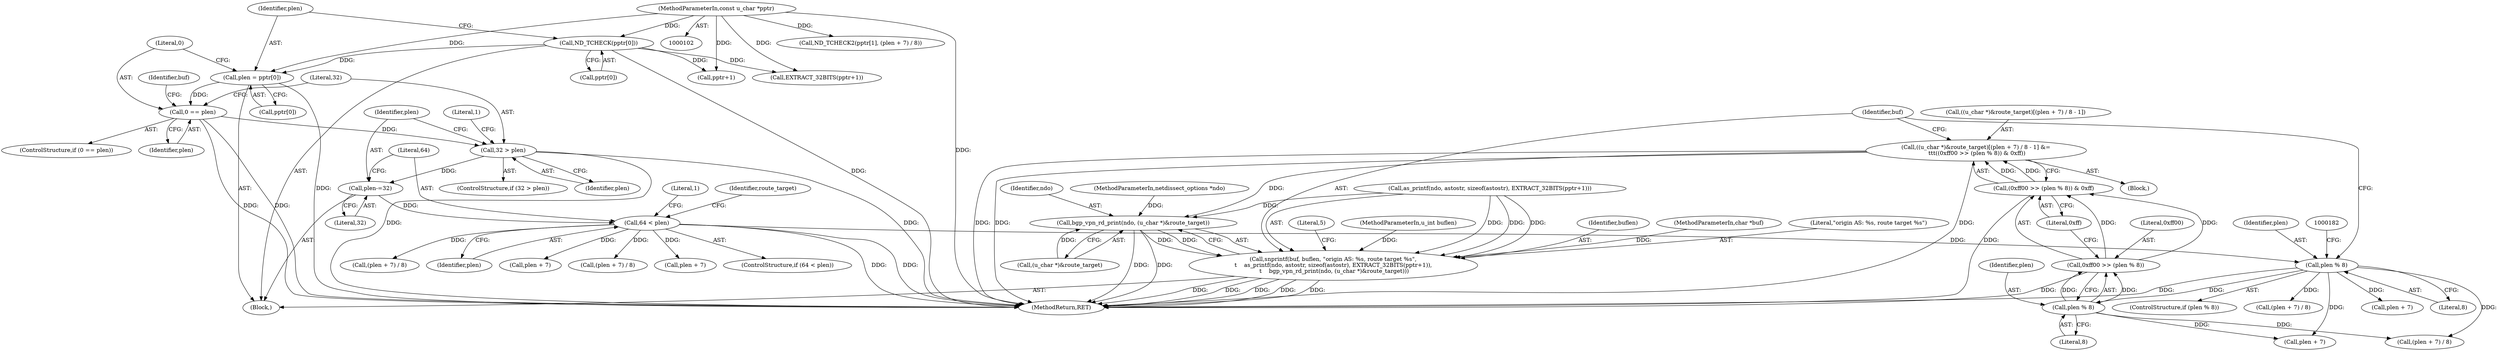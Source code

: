 digraph "0_tcpdump_bd4e697ebd6c8457efa8f28f6831fc929b88a014@array" {
"1000179" [label="(Call,((u_char *)&route_target)[(plen + 7) / 8 - 1] &=\n \t\t\t((0xff00 >> (plen % 8)) & 0xff))"];
"1000192" [label="(Call,(0xff00 >> (plen % 8)) & 0xff)"];
"1000193" [label="(Call,0xff00 >> (plen % 8))"];
"1000195" [label="(Call,plen % 8)"];
"1000175" [label="(Call,plen % 8)"];
"1000141" [label="(Call,64 < plen)"];
"1000137" [label="(Call,plen-=32)"];
"1000131" [label="(Call,32 > plen)"];
"1000120" [label="(Call,0 == plen)"];
"1000114" [label="(Call,plen = pptr[0])"];
"1000110" [label="(Call,ND_TCHECK(pptr[0]))"];
"1000104" [label="(MethodParameterIn,const u_char *pptr)"];
"1000212" [label="(Call,bgp_vpn_rd_print(ndo, (u_char *)&route_target))"];
"1000199" [label="(Call,snprintf(buf, buflen, \"origin AS: %s, route target %s\",\n\t    as_printf(ndo, astostr, sizeof(astostr), EXTRACT_32BITS(pptr+1)),\n \t    bgp_vpn_rd_print(ndo, (u_char *)&route_target)))"];
"1000201" [label="(Identifier,buflen)"];
"1000121" [label="(Literal,0)"];
"1000193" [label="(Call,0xff00 >> (plen % 8))"];
"1000138" [label="(Identifier,plen)"];
"1000195" [label="(Call,plen % 8)"];
"1000208" [label="(Call,EXTRACT_32BITS(pptr+1))"];
"1000104" [label="(MethodParameterIn,const u_char *pptr)"];
"1000153" [label="(Call,ND_TCHECK2(pptr[1], (plen + 7) / 8))"];
"1000110" [label="(Call,ND_TCHECK(pptr[0]))"];
"1000157" [label="(Call,(plen + 7) / 8)"];
"1000230" [label="(MethodReturn,RET)"];
"1000187" [label="(Call,plen + 7)"];
"1000179" [label="(Call,((u_char *)&route_target)[(plen + 7) / 8 - 1] &=\n \t\t\t((0xff00 >> (plen % 8)) & 0xff))"];
"1000107" [label="(Block,)"];
"1000158" [label="(Call,plen + 7)"];
"1000114" [label="(Call,plen = pptr[0])"];
"1000178" [label="(Block,)"];
"1000132" [label="(Literal,32)"];
"1000177" [label="(Literal,8)"];
"1000130" [label="(ControlStructure,if (32 > plen))"];
"1000103" [label="(MethodParameterIn,netdissect_options *ndo)"];
"1000146" [label="(Literal,1)"];
"1000180" [label="(Call,((u_char *)&route_target)[(plen + 7) / 8 - 1])"];
"1000221" [label="(Call,(plen + 7) / 8)"];
"1000140" [label="(ControlStructure,if (64 < plen))"];
"1000115" [label="(Identifier,plen)"];
"1000196" [label="(Identifier,plen)"];
"1000105" [label="(MethodParameterIn,char *buf)"];
"1000202" [label="(Literal,\"origin AS: %s, route target %s\")"];
"1000169" [label="(Call,(plen + 7) / 8)"];
"1000194" [label="(Literal,0xff00)"];
"1000175" [label="(Call,plen % 8)"];
"1000122" [label="(Identifier,plen)"];
"1000198" [label="(Literal,0xff)"];
"1000176" [label="(Identifier,plen)"];
"1000131" [label="(Call,32 > plen)"];
"1000137" [label="(Call,plen-=32)"];
"1000116" [label="(Call,pptr[0])"];
"1000220" [label="(Literal,5)"];
"1000199" [label="(Call,snprintf(buf, buflen, \"origin AS: %s, route target %s\",\n\t    as_printf(ndo, astostr, sizeof(astostr), EXTRACT_32BITS(pptr+1)),\n \t    bgp_vpn_rd_print(ndo, (u_char *)&route_target)))"];
"1000200" [label="(Identifier,buf)"];
"1000111" [label="(Call,pptr[0])"];
"1000209" [label="(Call,pptr+1)"];
"1000214" [label="(Call,(u_char *)&route_target)"];
"1000212" [label="(Call,bgp_vpn_rd_print(ndo, (u_char *)&route_target))"];
"1000174" [label="(ControlStructure,if (plen % 8))"];
"1000133" [label="(Identifier,plen)"];
"1000136" [label="(Literal,1)"];
"1000197" [label="(Literal,8)"];
"1000149" [label="(Identifier,route_target)"];
"1000119" [label="(ControlStructure,if (0 == plen))"];
"1000120" [label="(Call,0 == plen)"];
"1000142" [label="(Literal,64)"];
"1000139" [label="(Literal,32)"];
"1000106" [label="(MethodParameterIn,u_int buflen)"];
"1000213" [label="(Identifier,ndo)"];
"1000203" [label="(Call,as_printf(ndo, astostr, sizeof(astostr), EXTRACT_32BITS(pptr+1)))"];
"1000141" [label="(Call,64 < plen)"];
"1000143" [label="(Identifier,plen)"];
"1000125" [label="(Identifier,buf)"];
"1000186" [label="(Call,(plen + 7) / 8)"];
"1000170" [label="(Call,plen + 7)"];
"1000192" [label="(Call,(0xff00 >> (plen % 8)) & 0xff)"];
"1000222" [label="(Call,plen + 7)"];
"1000179" -> "1000178"  [label="AST: "];
"1000179" -> "1000192"  [label="CFG: "];
"1000180" -> "1000179"  [label="AST: "];
"1000192" -> "1000179"  [label="AST: "];
"1000200" -> "1000179"  [label="CFG: "];
"1000179" -> "1000230"  [label="DDG: "];
"1000179" -> "1000230"  [label="DDG: "];
"1000179" -> "1000230"  [label="DDG: "];
"1000192" -> "1000179"  [label="DDG: "];
"1000192" -> "1000179"  [label="DDG: "];
"1000179" -> "1000212"  [label="DDG: "];
"1000192" -> "1000198"  [label="CFG: "];
"1000193" -> "1000192"  [label="AST: "];
"1000198" -> "1000192"  [label="AST: "];
"1000192" -> "1000230"  [label="DDG: "];
"1000193" -> "1000192"  [label="DDG: "];
"1000193" -> "1000192"  [label="DDG: "];
"1000193" -> "1000195"  [label="CFG: "];
"1000194" -> "1000193"  [label="AST: "];
"1000195" -> "1000193"  [label="AST: "];
"1000198" -> "1000193"  [label="CFG: "];
"1000193" -> "1000230"  [label="DDG: "];
"1000195" -> "1000193"  [label="DDG: "];
"1000195" -> "1000193"  [label="DDG: "];
"1000195" -> "1000197"  [label="CFG: "];
"1000196" -> "1000195"  [label="AST: "];
"1000197" -> "1000195"  [label="AST: "];
"1000175" -> "1000195"  [label="DDG: "];
"1000195" -> "1000221"  [label="DDG: "];
"1000195" -> "1000222"  [label="DDG: "];
"1000175" -> "1000174"  [label="AST: "];
"1000175" -> "1000177"  [label="CFG: "];
"1000176" -> "1000175"  [label="AST: "];
"1000177" -> "1000175"  [label="AST: "];
"1000182" -> "1000175"  [label="CFG: "];
"1000200" -> "1000175"  [label="CFG: "];
"1000175" -> "1000230"  [label="DDG: "];
"1000141" -> "1000175"  [label="DDG: "];
"1000175" -> "1000186"  [label="DDG: "];
"1000175" -> "1000187"  [label="DDG: "];
"1000175" -> "1000221"  [label="DDG: "];
"1000175" -> "1000222"  [label="DDG: "];
"1000141" -> "1000140"  [label="AST: "];
"1000141" -> "1000143"  [label="CFG: "];
"1000142" -> "1000141"  [label="AST: "];
"1000143" -> "1000141"  [label="AST: "];
"1000146" -> "1000141"  [label="CFG: "];
"1000149" -> "1000141"  [label="CFG: "];
"1000141" -> "1000230"  [label="DDG: "];
"1000141" -> "1000230"  [label="DDG: "];
"1000137" -> "1000141"  [label="DDG: "];
"1000141" -> "1000157"  [label="DDG: "];
"1000141" -> "1000158"  [label="DDG: "];
"1000141" -> "1000169"  [label="DDG: "];
"1000141" -> "1000170"  [label="DDG: "];
"1000137" -> "1000107"  [label="AST: "];
"1000137" -> "1000139"  [label="CFG: "];
"1000138" -> "1000137"  [label="AST: "];
"1000139" -> "1000137"  [label="AST: "];
"1000142" -> "1000137"  [label="CFG: "];
"1000131" -> "1000137"  [label="DDG: "];
"1000131" -> "1000130"  [label="AST: "];
"1000131" -> "1000133"  [label="CFG: "];
"1000132" -> "1000131"  [label="AST: "];
"1000133" -> "1000131"  [label="AST: "];
"1000136" -> "1000131"  [label="CFG: "];
"1000138" -> "1000131"  [label="CFG: "];
"1000131" -> "1000230"  [label="DDG: "];
"1000131" -> "1000230"  [label="DDG: "];
"1000120" -> "1000131"  [label="DDG: "];
"1000120" -> "1000119"  [label="AST: "];
"1000120" -> "1000122"  [label="CFG: "];
"1000121" -> "1000120"  [label="AST: "];
"1000122" -> "1000120"  [label="AST: "];
"1000125" -> "1000120"  [label="CFG: "];
"1000132" -> "1000120"  [label="CFG: "];
"1000120" -> "1000230"  [label="DDG: "];
"1000120" -> "1000230"  [label="DDG: "];
"1000114" -> "1000120"  [label="DDG: "];
"1000114" -> "1000107"  [label="AST: "];
"1000114" -> "1000116"  [label="CFG: "];
"1000115" -> "1000114"  [label="AST: "];
"1000116" -> "1000114"  [label="AST: "];
"1000121" -> "1000114"  [label="CFG: "];
"1000114" -> "1000230"  [label="DDG: "];
"1000110" -> "1000114"  [label="DDG: "];
"1000104" -> "1000114"  [label="DDG: "];
"1000110" -> "1000107"  [label="AST: "];
"1000110" -> "1000111"  [label="CFG: "];
"1000111" -> "1000110"  [label="AST: "];
"1000115" -> "1000110"  [label="CFG: "];
"1000110" -> "1000230"  [label="DDG: "];
"1000104" -> "1000110"  [label="DDG: "];
"1000110" -> "1000208"  [label="DDG: "];
"1000110" -> "1000209"  [label="DDG: "];
"1000104" -> "1000102"  [label="AST: "];
"1000104" -> "1000230"  [label="DDG: "];
"1000104" -> "1000153"  [label="DDG: "];
"1000104" -> "1000208"  [label="DDG: "];
"1000104" -> "1000209"  [label="DDG: "];
"1000212" -> "1000199"  [label="AST: "];
"1000212" -> "1000214"  [label="CFG: "];
"1000213" -> "1000212"  [label="AST: "];
"1000214" -> "1000212"  [label="AST: "];
"1000199" -> "1000212"  [label="CFG: "];
"1000212" -> "1000230"  [label="DDG: "];
"1000212" -> "1000230"  [label="DDG: "];
"1000212" -> "1000199"  [label="DDG: "];
"1000212" -> "1000199"  [label="DDG: "];
"1000203" -> "1000212"  [label="DDG: "];
"1000103" -> "1000212"  [label="DDG: "];
"1000214" -> "1000212"  [label="DDG: "];
"1000199" -> "1000107"  [label="AST: "];
"1000200" -> "1000199"  [label="AST: "];
"1000201" -> "1000199"  [label="AST: "];
"1000202" -> "1000199"  [label="AST: "];
"1000203" -> "1000199"  [label="AST: "];
"1000220" -> "1000199"  [label="CFG: "];
"1000199" -> "1000230"  [label="DDG: "];
"1000199" -> "1000230"  [label="DDG: "];
"1000199" -> "1000230"  [label="DDG: "];
"1000199" -> "1000230"  [label="DDG: "];
"1000199" -> "1000230"  [label="DDG: "];
"1000105" -> "1000199"  [label="DDG: "];
"1000106" -> "1000199"  [label="DDG: "];
"1000203" -> "1000199"  [label="DDG: "];
"1000203" -> "1000199"  [label="DDG: "];
"1000203" -> "1000199"  [label="DDG: "];
}
